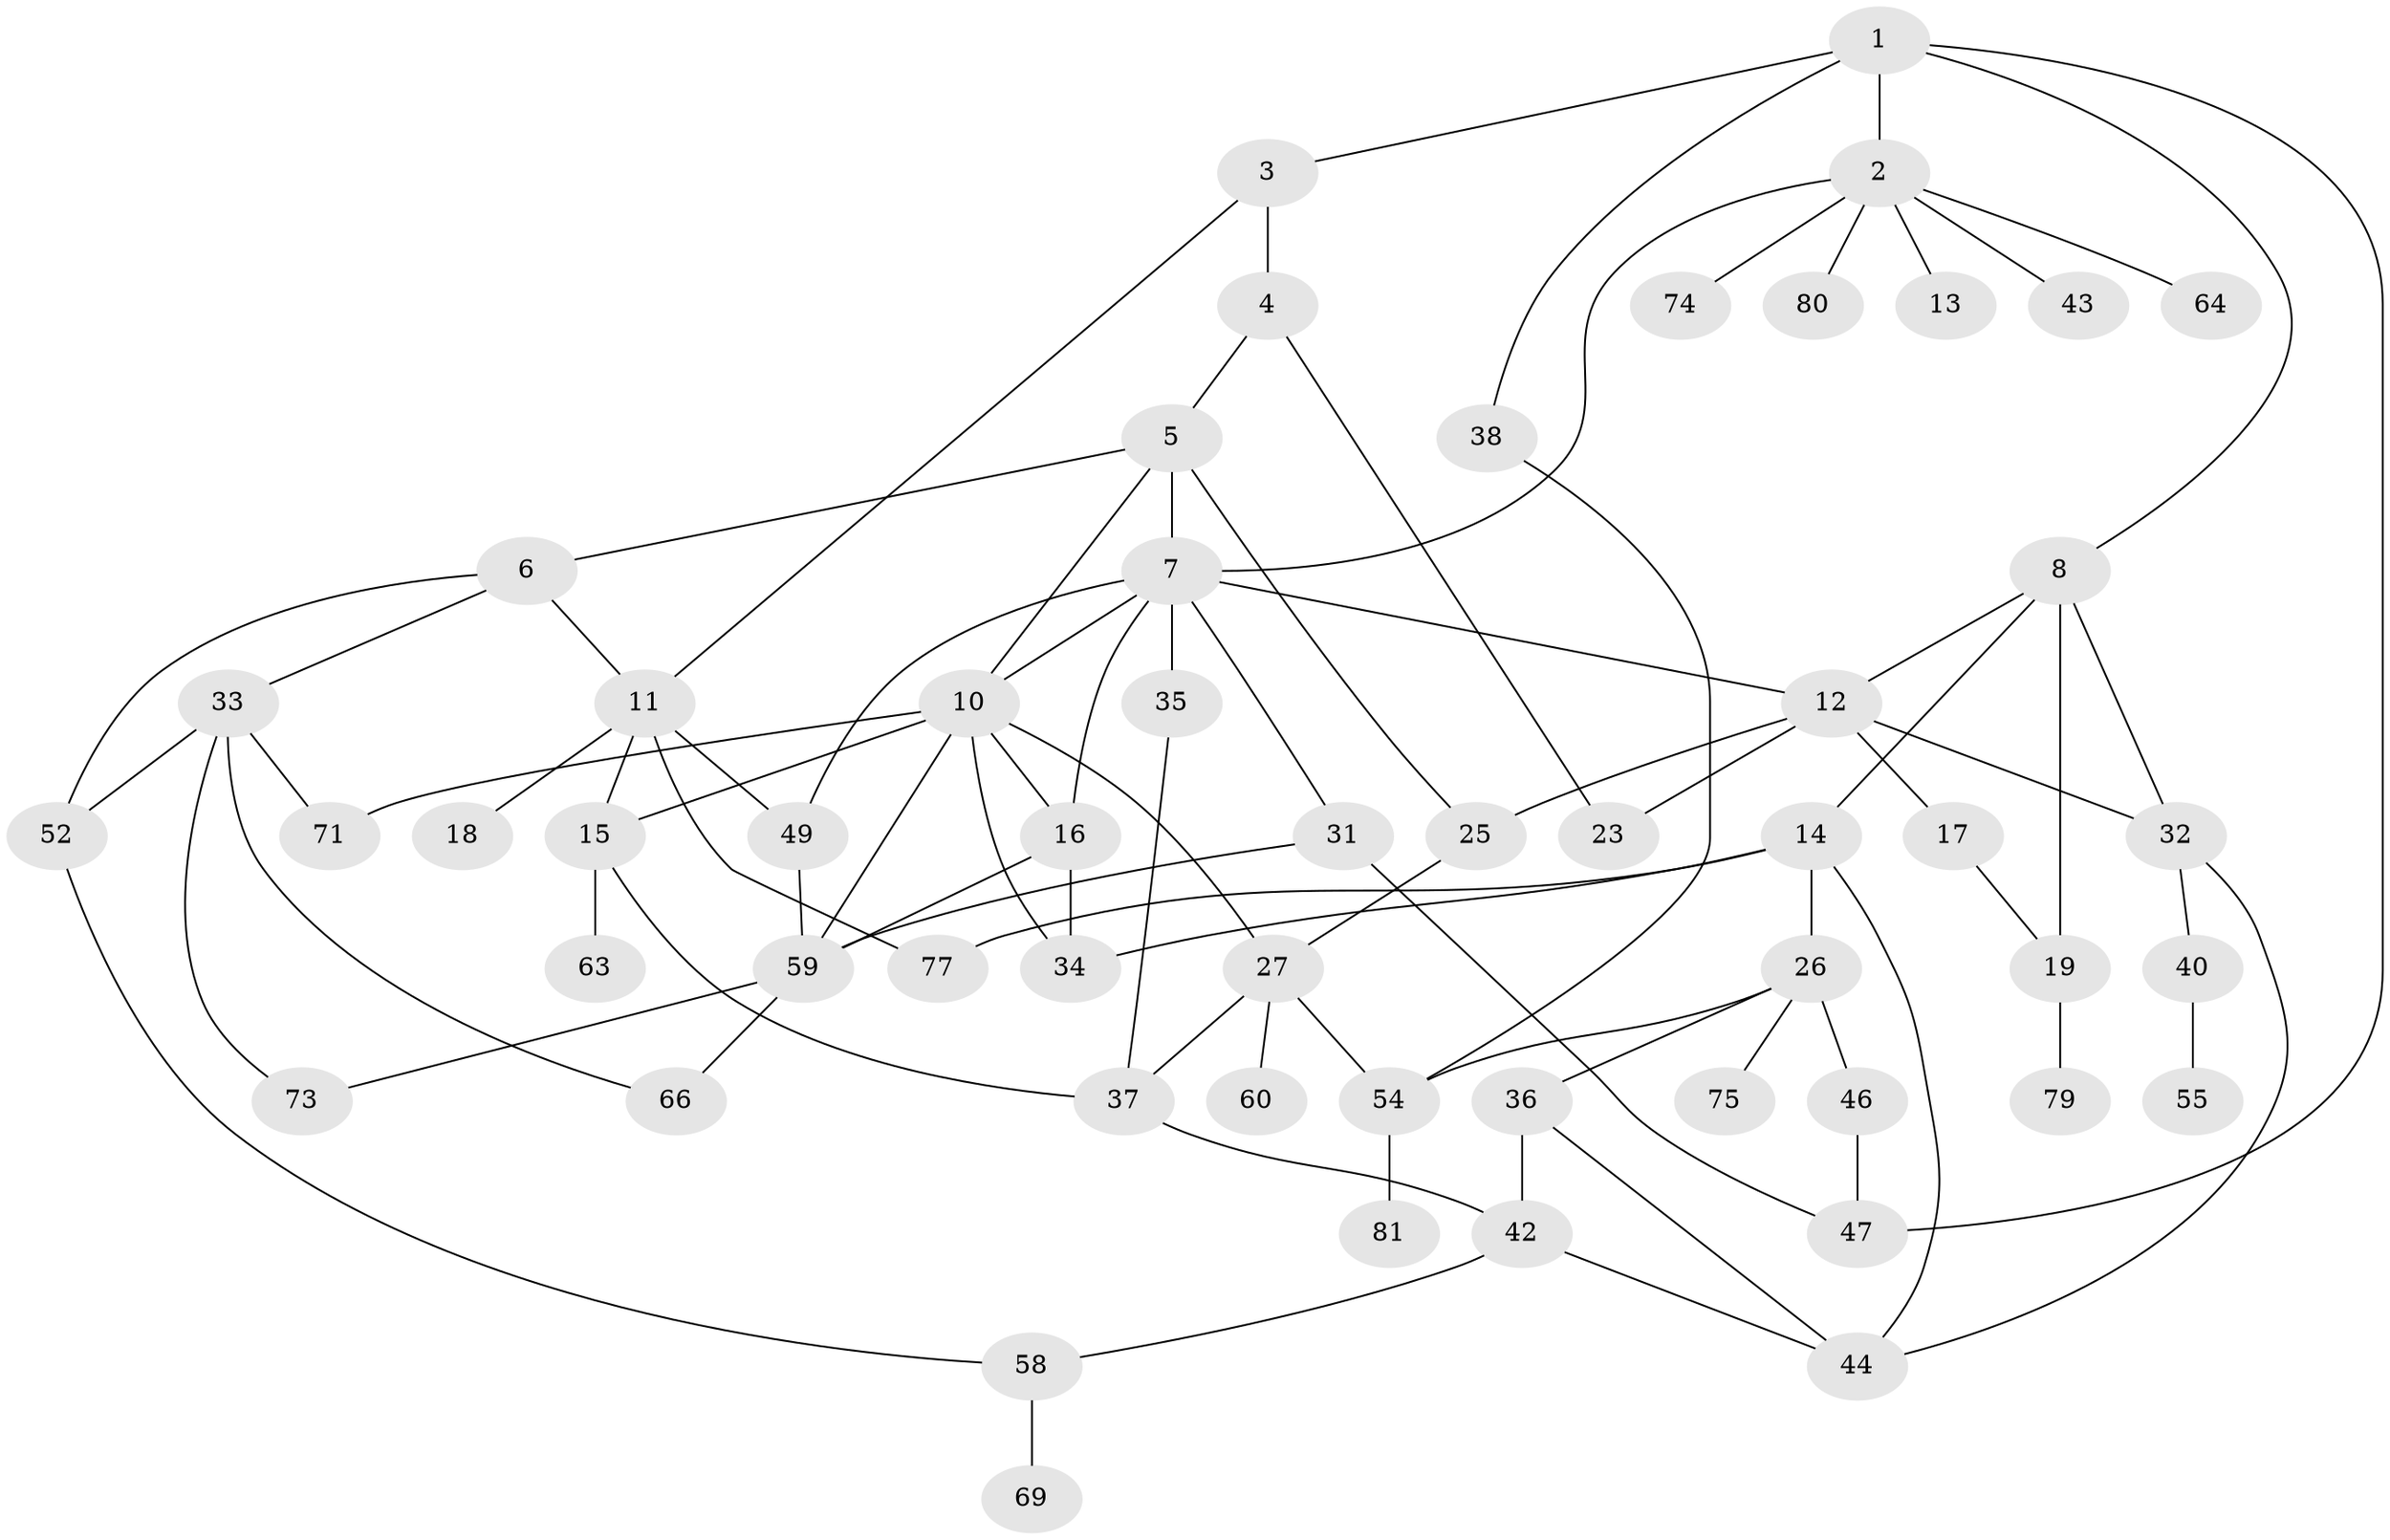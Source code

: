 // Generated by graph-tools (version 1.1) at 2025/23/03/03/25 07:23:33]
// undirected, 55 vertices, 87 edges
graph export_dot {
graph [start="1"]
  node [color=gray90,style=filled];
  1 [super="+28"];
  2 [super="+9"];
  3;
  4 [super="+53"];
  5 [super="+41"];
  6 [super="+24"];
  7 [super="+21"];
  8 [super="+62"];
  10 [super="+29"];
  11 [super="+22"];
  12 [super="+20"];
  13;
  14 [super="+82"];
  15;
  16;
  17;
  18;
  19 [super="+72"];
  23 [super="+67"];
  25 [super="+30"];
  26 [super="+50"];
  27 [super="+48"];
  31 [super="+76"];
  32;
  33 [super="+57"];
  34 [super="+39"];
  35;
  36;
  37 [super="+65"];
  38;
  40;
  42 [super="+45"];
  43;
  44 [super="+78"];
  46;
  47;
  49 [super="+51"];
  52 [super="+70"];
  54 [super="+56"];
  55;
  58 [super="+61"];
  59 [super="+68"];
  60;
  63;
  64;
  66;
  69;
  71;
  73;
  74;
  75;
  77;
  79;
  80;
  81;
  1 -- 2;
  1 -- 3;
  1 -- 8;
  1 -- 38;
  1 -- 47;
  2 -- 64;
  2 -- 74;
  2 -- 80;
  2 -- 7;
  2 -- 43;
  2 -- 13;
  3 -- 4;
  3 -- 11;
  4 -- 5;
  4 -- 23;
  5 -- 6;
  5 -- 7;
  5 -- 10;
  5 -- 25;
  6 -- 33;
  6 -- 11;
  6 -- 52;
  7 -- 31;
  7 -- 35;
  7 -- 12;
  7 -- 16;
  7 -- 49;
  7 -- 10;
  8 -- 12;
  8 -- 14;
  8 -- 19;
  8 -- 32;
  10 -- 15;
  10 -- 16;
  10 -- 27;
  10 -- 59;
  10 -- 71;
  10 -- 34;
  11 -- 18;
  11 -- 77;
  11 -- 49;
  11 -- 15;
  12 -- 17;
  12 -- 25;
  12 -- 32;
  12 -- 23;
  14 -- 26;
  14 -- 44;
  14 -- 34;
  14 -- 77;
  15 -- 37;
  15 -- 63;
  16 -- 34;
  16 -- 59;
  17 -- 19;
  19 -- 79;
  25 -- 27;
  26 -- 36;
  26 -- 46;
  26 -- 54;
  26 -- 75;
  27 -- 60;
  27 -- 37 [weight=2];
  27 -- 54;
  31 -- 47;
  31 -- 59;
  32 -- 40;
  32 -- 44;
  33 -- 52;
  33 -- 73;
  33 -- 71;
  33 -- 66;
  35 -- 37;
  36 -- 44;
  36 -- 42;
  37 -- 42;
  38 -- 54;
  40 -- 55;
  42 -- 44;
  42 -- 58;
  46 -- 47;
  49 -- 59;
  52 -- 58;
  54 -- 81;
  58 -- 69;
  59 -- 66;
  59 -- 73;
}
